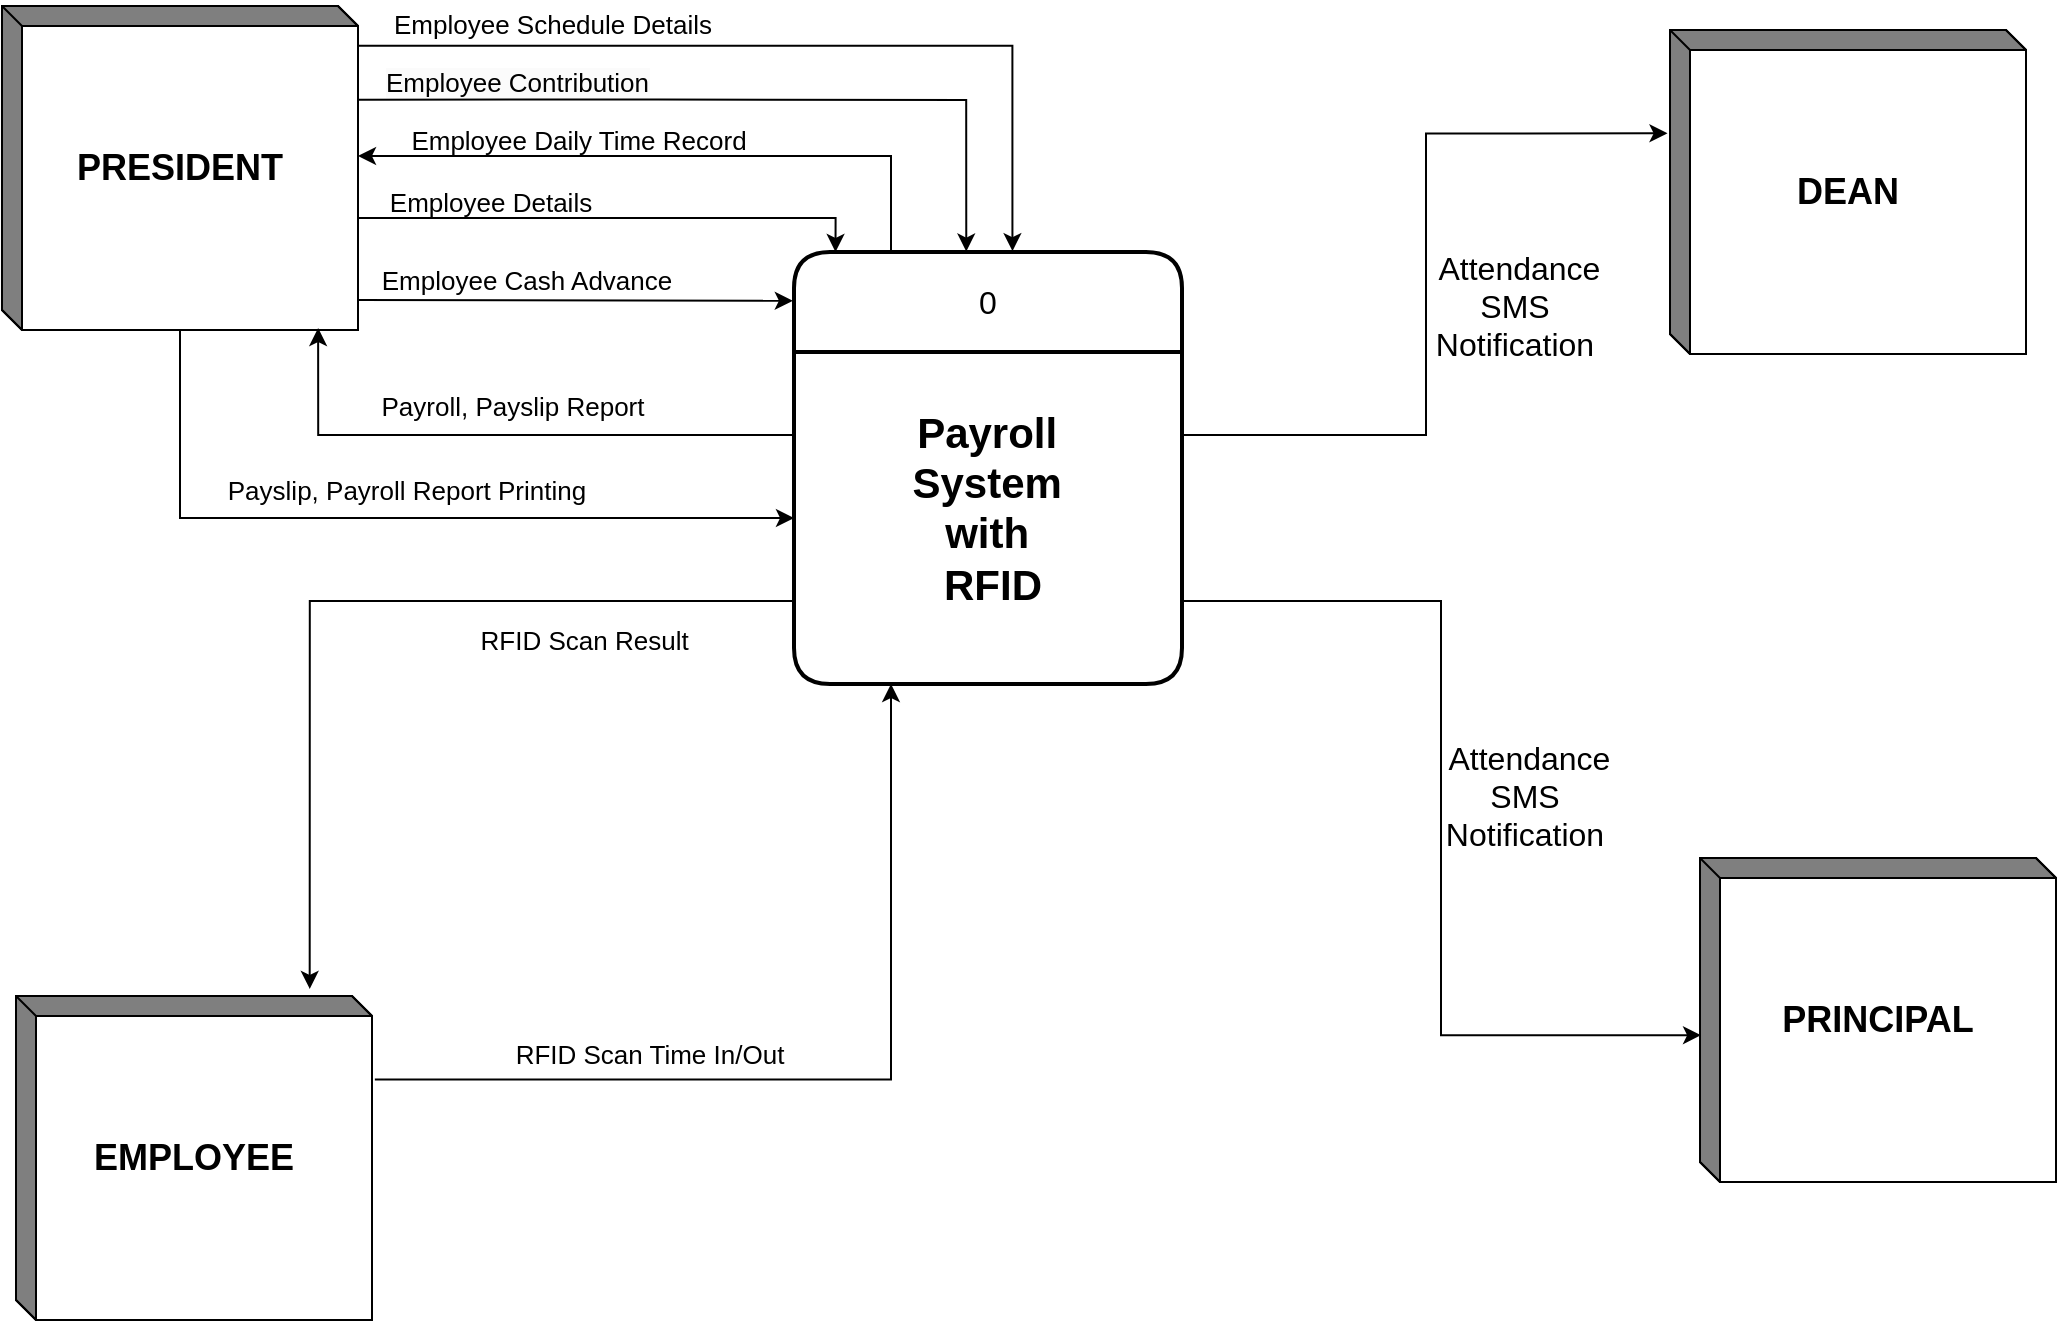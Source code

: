 <mxfile version="24.4.0" type="device">
  <diagram name="Page-1" id="oP5rLfXRgSCgc-AjANZG">
    <mxGraphModel dx="1730" dy="532" grid="0" gridSize="10" guides="1" tooltips="1" connect="1" arrows="1" fold="1" page="1" pageScale="1" pageWidth="850" pageHeight="1100" background="#ffffff" math="0" shadow="0">
      <root>
        <mxCell id="0" />
        <mxCell id="1" parent="0" />
        <mxCell id="NNaKtpD0VgJpbhpEhP5D-32" style="edgeStyle=orthogonalEdgeStyle;rounded=0;orthogonalLoop=1;jettySize=auto;html=1;entryX=0;entryY=0.5;entryDx=0;entryDy=0;" parent="1" source="YIuPqwlZo1sbzL5yiGxI-3" target="NNaKtpD0VgJpbhpEhP5D-6" edge="1">
          <mxGeometry relative="1" as="geometry">
            <Array as="points">
              <mxPoint x="-648" y="511" />
            </Array>
          </mxGeometry>
        </mxCell>
        <mxCell id="YIuPqwlZo1sbzL5yiGxI-3" value="&lt;font size=&quot;1&quot; style=&quot;&quot;&gt;&lt;b style=&quot;font-size: 18px;&quot;&gt;PRESIDENT&lt;/b&gt;&lt;/font&gt;" style="html=1;dashed=0;whiteSpace=wrap;shape=mxgraph.dfd.externalEntity;fillColor=none;strokeColor=#000000;" parent="1" vertex="1">
          <mxGeometry x="-737" y="255" width="178" height="162" as="geometry" />
        </mxCell>
        <mxCell id="YIuPqwlZo1sbzL5yiGxI-4" value="&lt;b&gt;&lt;font style=&quot;font-size: 18px;&quot;&gt;EMPLOYEE&lt;/font&gt;&lt;/b&gt;" style="html=1;dashed=0;whiteSpace=wrap;shape=mxgraph.dfd.externalEntity;fillColor=none;strokeColor=#000000;" parent="1" vertex="1">
          <mxGeometry x="-730" y="750" width="178" height="162" as="geometry" />
        </mxCell>
        <mxCell id="E-Tav5WfASpXmu7kH66b-10" value="&lt;font style=&quot;font-size: 13px;&quot;&gt;Employee Schedule Details&lt;/font&gt;" style="text;html=1;align=left;verticalAlign=middle;whiteSpace=wrap;rounded=0;fontColor=#000000;" parent="1" vertex="1">
          <mxGeometry x="-543" y="252" width="164" height="23" as="geometry" />
        </mxCell>
        <mxCell id="E-Tav5WfASpXmu7kH66b-13" value="&lt;font style=&quot;font-size: 13px;&quot;&gt;Employee Details&lt;/font&gt;" style="text;html=1;align=center;verticalAlign=middle;whiteSpace=wrap;rounded=0;fontColor=#000000;" parent="1" vertex="1">
          <mxGeometry x="-560" y="342" width="135" height="21" as="geometry" />
        </mxCell>
        <mxCell id="E-Tav5WfASpXmu7kH66b-19" value="&lt;font style=&quot;font-size: 13px;&quot;&gt;Payroll, Payslip Report&lt;/font&gt;" style="text;html=1;align=center;verticalAlign=middle;whiteSpace=wrap;rounded=0;fontColor=#000000;strokeColor=none;" parent="1" vertex="1">
          <mxGeometry x="-575" y="441" width="187" height="28" as="geometry" />
        </mxCell>
        <mxCell id="E-Tav5WfASpXmu7kH66b-27" value="&lt;font style=&quot;font-size: 13px;&quot;&gt;&amp;nbsp;RFID Scan Result&lt;/font&gt;" style="text;html=1;align=center;verticalAlign=middle;whiteSpace=wrap;rounded=0;fontColor=#000000;" parent="1" vertex="1">
          <mxGeometry x="-535" y="557" width="175" height="29" as="geometry" />
        </mxCell>
        <mxCell id="E-Tav5WfASpXmu7kH66b-28" value="&lt;font style=&quot;font-size: 13px;&quot;&gt;RFID Scan Time In/Out&lt;/font&gt;" style="text;html=1;align=center;verticalAlign=middle;whiteSpace=wrap;rounded=0;fontColor=#000000;" parent="1" vertex="1">
          <mxGeometry x="-518" y="770" width="210" height="18" as="geometry" />
        </mxCell>
        <mxCell id="E-Tav5WfASpXmu7kH66b-45" value="&lt;font style=&quot;font-size: 16px;&quot;&gt;&amp;nbsp;Attendance SMS Notification&lt;/font&gt;" style="text;html=1;align=center;verticalAlign=middle;whiteSpace=wrap;rounded=0;fontColor=#000000;" parent="1" vertex="1">
          <mxGeometry x="-15" y="350" width="69" height="110" as="geometry" />
        </mxCell>
        <mxCell id="NNaKtpD0VgJpbhpEhP5D-26" style="edgeStyle=orthogonalEdgeStyle;rounded=0;orthogonalLoop=1;jettySize=auto;html=1;exitX=1.002;exitY=0.123;exitDx=0;exitDy=0;exitPerimeter=0;entryX=0.563;entryY=-0.002;entryDx=0;entryDy=0;entryPerimeter=0;" parent="1" source="YIuPqwlZo1sbzL5yiGxI-3" target="NNaKtpD0VgJpbhpEhP5D-5" edge="1">
          <mxGeometry relative="1" as="geometry">
            <mxPoint x="-241" y="368" as="targetPoint" />
            <Array as="points">
              <mxPoint x="-232" y="275" />
            </Array>
          </mxGeometry>
        </mxCell>
        <mxCell id="YIuPqwlZo1sbzL5yiGxI-7" value="&lt;b&gt;&lt;font style=&quot;font-size: 18px;&quot;&gt;DEAN&lt;/font&gt;&lt;/b&gt;" style="html=1;dashed=0;whiteSpace=wrap;shape=mxgraph.dfd.externalEntity;fillColor=none;strokeColor=#000000;" parent="1" vertex="1">
          <mxGeometry x="97" y="267" width="178" height="162" as="geometry" />
        </mxCell>
        <mxCell id="NNaKtpD0VgJpbhpEhP5D-5" value="&lt;font style=&quot;font-size: 16px;&quot;&gt;0&lt;/font&gt;" style="swimlane;childLayout=stackLayout;horizontal=1;startSize=50;horizontalStack=0;rounded=1;fontSize=14;fontStyle=0;strokeWidth=2;resizeParent=0;resizeLast=1;shadow=0;dashed=0;align=center;arcSize=12;whiteSpace=wrap;html=1;swimlaneLine=1;" parent="1" vertex="1">
          <mxGeometry x="-341" y="378" width="194" height="216" as="geometry" />
        </mxCell>
        <mxCell id="NNaKtpD0VgJpbhpEhP5D-6" value="&lt;h3 style=&quot;font-size: 21px;&quot;&gt;&lt;font style=&quot;font-size: 21px;&quot;&gt;Payroll&amp;nbsp;&lt;br&gt;&lt;/font&gt;&lt;font style=&quot;font-size: 21px;&quot;&gt;System&amp;nbsp;&lt;br&gt;&lt;/font&gt;&lt;font style=&quot;font-size: 21px;&quot;&gt;with&amp;nbsp;&lt;br&gt;&lt;/font&gt;&lt;font style=&quot;font-size: 21px;&quot;&gt;RFID&lt;/font&gt;&lt;/h3&gt;" style="align=center;strokeColor=none;fillColor=none;spacingLeft=4;fontSize=12;verticalAlign=top;resizable=0;rotatable=0;part=1;html=1;" parent="NNaKtpD0VgJpbhpEhP5D-5" vertex="1">
          <mxGeometry y="50" width="194" height="166" as="geometry" />
        </mxCell>
        <mxCell id="NNaKtpD0VgJpbhpEhP5D-11" style="edgeStyle=orthogonalEdgeStyle;rounded=0;orthogonalLoop=1;jettySize=auto;html=1;exitX=0.25;exitY=1;exitDx=0;exitDy=0;entryX=1.008;entryY=0.258;entryDx=0;entryDy=0;entryPerimeter=0;startArrow=classic;startFill=1;endArrow=none;endFill=0;" parent="1" source="NNaKtpD0VgJpbhpEhP5D-6" target="YIuPqwlZo1sbzL5yiGxI-4" edge="1">
          <mxGeometry relative="1" as="geometry">
            <Array as="points">
              <mxPoint x="-292" y="792" />
            </Array>
          </mxGeometry>
        </mxCell>
        <mxCell id="NNaKtpD0VgJpbhpEhP5D-13" style="edgeStyle=orthogonalEdgeStyle;rounded=0;orthogonalLoop=1;jettySize=auto;html=1;exitX=0;exitY=0.75;exitDx=0;exitDy=0;entryX=0.825;entryY=-0.022;entryDx=0;entryDy=0;entryPerimeter=0;" parent="1" source="NNaKtpD0VgJpbhpEhP5D-6" target="YIuPqwlZo1sbzL5yiGxI-4" edge="1">
          <mxGeometry relative="1" as="geometry" />
        </mxCell>
        <mxCell id="NNaKtpD0VgJpbhpEhP5D-21" style="edgeStyle=orthogonalEdgeStyle;rounded=0;orthogonalLoop=1;jettySize=auto;html=1;exitX=1;exitY=0.25;exitDx=0;exitDy=0;entryX=-0.007;entryY=0.319;entryDx=0;entryDy=0;entryPerimeter=0;" parent="1" source="NNaKtpD0VgJpbhpEhP5D-6" target="YIuPqwlZo1sbzL5yiGxI-7" edge="1">
          <mxGeometry relative="1" as="geometry">
            <mxPoint x="99.947" y="469.632" as="targetPoint" />
          </mxGeometry>
        </mxCell>
        <mxCell id="NNaKtpD0VgJpbhpEhP5D-22" value="&lt;b&gt;&lt;font style=&quot;font-size: 18px;&quot;&gt;PRINCIPAL&lt;/font&gt;&lt;/b&gt;" style="html=1;dashed=0;whiteSpace=wrap;shape=mxgraph.dfd.externalEntity;fillColor=none;strokeColor=#000000;" parent="1" vertex="1">
          <mxGeometry x="112" y="681" width="178" height="162" as="geometry" />
        </mxCell>
        <mxCell id="NNaKtpD0VgJpbhpEhP5D-23" style="edgeStyle=orthogonalEdgeStyle;rounded=0;orthogonalLoop=1;jettySize=auto;html=1;exitX=1;exitY=0.75;exitDx=0;exitDy=0;entryX=0.003;entryY=0.547;entryDx=0;entryDy=0;entryPerimeter=0;" parent="1" source="NNaKtpD0VgJpbhpEhP5D-6" target="NNaKtpD0VgJpbhpEhP5D-22" edge="1">
          <mxGeometry relative="1" as="geometry" />
        </mxCell>
        <mxCell id="NNaKtpD0VgJpbhpEhP5D-24" value="&lt;font style=&quot;font-size: 16px;&quot;&gt;&amp;nbsp;Attendance SMS Notification&lt;/font&gt;" style="text;html=1;align=center;verticalAlign=middle;whiteSpace=wrap;rounded=0;fontColor=#000000;" parent="1" vertex="1">
          <mxGeometry x="-5" y="604" width="59" height="91" as="geometry" />
        </mxCell>
        <mxCell id="NNaKtpD0VgJpbhpEhP5D-30" style="edgeStyle=orthogonalEdgeStyle;rounded=0;orthogonalLoop=1;jettySize=auto;html=1;exitX=0;exitY=0;exitDx=178;exitDy=124;exitPerimeter=0;entryX=0.107;entryY=0;entryDx=0;entryDy=0;entryPerimeter=0;" parent="1" source="YIuPqwlZo1sbzL5yiGxI-3" target="NNaKtpD0VgJpbhpEhP5D-5" edge="1">
          <mxGeometry relative="1" as="geometry">
            <Array as="points">
              <mxPoint x="-559" y="361" />
              <mxPoint x="-320" y="361" />
            </Array>
          </mxGeometry>
        </mxCell>
        <mxCell id="NNaKtpD0VgJpbhpEhP5D-31" style="edgeStyle=orthogonalEdgeStyle;rounded=0;orthogonalLoop=1;jettySize=auto;html=1;exitX=0;exitY=0.25;exitDx=0;exitDy=0;entryX=0.888;entryY=0.994;entryDx=0;entryDy=0;entryPerimeter=0;" parent="1" source="NNaKtpD0VgJpbhpEhP5D-6" target="YIuPqwlZo1sbzL5yiGxI-3" edge="1">
          <mxGeometry relative="1" as="geometry" />
        </mxCell>
        <mxCell id="NNaKtpD0VgJpbhpEhP5D-33" value="&lt;font style=&quot;font-size: 13px;&quot;&gt;Payslip, Payroll Report Printing&lt;/font&gt;" style="text;html=1;align=center;verticalAlign=middle;whiteSpace=wrap;rounded=0;fontColor=#000000;" parent="1" vertex="1">
          <mxGeometry x="-633" y="489" width="197" height="16.5" as="geometry" />
        </mxCell>
        <mxCell id="q2WPJ5eDj7A3jEAFOhk7-1" style="edgeStyle=orthogonalEdgeStyle;rounded=0;orthogonalLoop=1;jettySize=auto;html=1;entryX=-0.003;entryY=0.113;entryDx=0;entryDy=0;entryPerimeter=0;" parent="1" target="NNaKtpD0VgJpbhpEhP5D-5" edge="1">
          <mxGeometry relative="1" as="geometry">
            <mxPoint x="-559" y="402" as="sourcePoint" />
            <mxPoint x="-365" y="402" as="targetPoint" />
            <Array as="points">
              <mxPoint x="-559" y="402" />
              <mxPoint x="-365" y="402" />
            </Array>
          </mxGeometry>
        </mxCell>
        <mxCell id="q2WPJ5eDj7A3jEAFOhk7-3" value="&lt;font style=&quot;font-size: 13px;&quot;&gt;Employee Cash Advance&lt;/font&gt;" style="text;html=1;align=center;verticalAlign=middle;whiteSpace=wrap;rounded=0;fontColor=#000000;" parent="1" vertex="1">
          <mxGeometry x="-560" y="381" width="171" height="21" as="geometry" />
        </mxCell>
        <mxCell id="q2WPJ5eDj7A3jEAFOhk7-4" style="edgeStyle=orthogonalEdgeStyle;rounded=0;orthogonalLoop=1;jettySize=auto;html=1;exitX=1.001;exitY=0.289;exitDx=0;exitDy=0;exitPerimeter=0;entryX=0.444;entryY=-0.001;entryDx=0;entryDy=0;entryPerimeter=0;" parent="1" source="YIuPqwlZo1sbzL5yiGxI-3" target="NNaKtpD0VgJpbhpEhP5D-5" edge="1">
          <mxGeometry relative="1" as="geometry">
            <mxPoint x="-518" y="302.78" as="sourcePoint" />
            <mxPoint x="-257" y="365" as="targetPoint" />
            <Array as="points">
              <mxPoint x="-409" y="302" />
              <mxPoint x="-255" y="302" />
              <mxPoint x="-255" y="365" />
            </Array>
          </mxGeometry>
        </mxCell>
        <mxCell id="q2WPJ5eDj7A3jEAFOhk7-5" value="&lt;span style=&quot;color: rgb(0, 0, 0); font-family: Helvetica; font-size: 13px; font-style: normal; font-variant-ligatures: normal; font-variant-caps: normal; font-weight: 400; letter-spacing: normal; orphans: 2; text-align: center; text-indent: 0px; text-transform: none; widows: 2; word-spacing: 0px; -webkit-text-stroke-width: 0px; white-space: normal; background-color: rgb(251, 251, 251); text-decoration-thickness: initial; text-decoration-style: initial; text-decoration-color: initial; display: inline !important; float: none;&quot;&gt;Employee Contribution&lt;/span&gt;" style="text;whiteSpace=wrap;html=1;" parent="1" vertex="1">
          <mxGeometry x="-547.5" y="279" width="173" height="38" as="geometry" />
        </mxCell>
        <mxCell id="q2WPJ5eDj7A3jEAFOhk7-7" style="edgeStyle=orthogonalEdgeStyle;rounded=0;orthogonalLoop=1;jettySize=auto;html=1;exitX=0.25;exitY=0;exitDx=0;exitDy=0;entryX=1;entryY=0.463;entryDx=0;entryDy=0;entryPerimeter=0;" parent="1" source="NNaKtpD0VgJpbhpEhP5D-5" target="YIuPqwlZo1sbzL5yiGxI-3" edge="1">
          <mxGeometry relative="1" as="geometry" />
        </mxCell>
        <mxCell id="q2WPJ5eDj7A3jEAFOhk7-8" value="&lt;font style=&quot;font-size: 13px;&quot;&gt;Employee Daily Time Record&lt;/font&gt;" style="text;html=1;align=center;verticalAlign=middle;whiteSpace=wrap;rounded=0;fontColor=#000000;" parent="1" vertex="1">
          <mxGeometry x="-542" y="311" width="187" height="21" as="geometry" />
        </mxCell>
      </root>
    </mxGraphModel>
  </diagram>
</mxfile>
